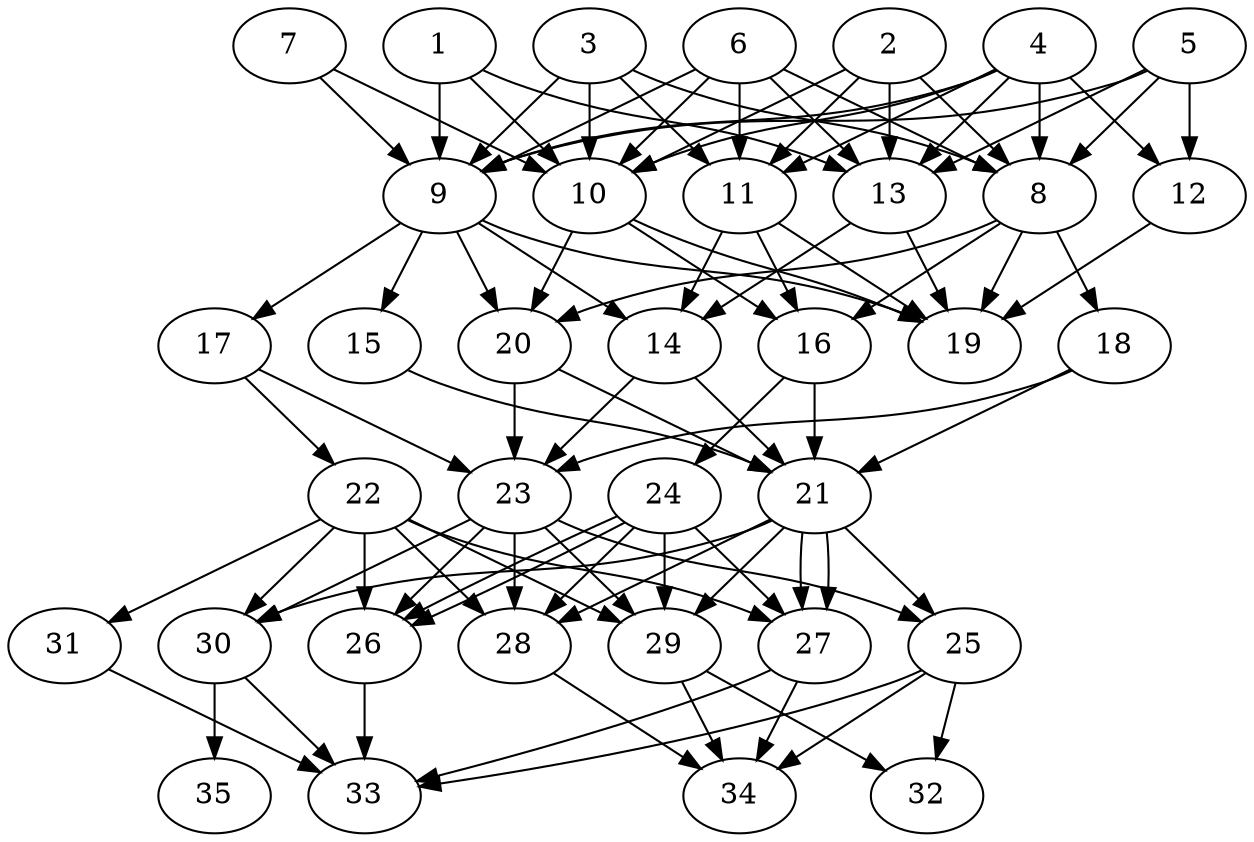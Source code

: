 // DAG automatically generated by daggen at Tue Aug  6 16:28:02 2019
// ./daggen --dot -n 35 --ccr 0.4 --fat 0.5 --regular 0.5 --density 0.9 --mindata 5242880 --maxdata 52428800 
digraph G {
  1 [size="87923200", alpha="0.12", expect_size="35169280"] 
  1 -> 9 [size ="35169280"]
  1 -> 10 [size ="35169280"]
  1 -> 13 [size ="35169280"]
  2 [size="38382080", alpha="0.09", expect_size="15352832"] 
  2 -> 8 [size ="15352832"]
  2 -> 10 [size ="15352832"]
  2 -> 11 [size ="15352832"]
  2 -> 13 [size ="15352832"]
  3 [size="51166720", alpha="0.03", expect_size="20466688"] 
  3 -> 8 [size ="20466688"]
  3 -> 9 [size ="20466688"]
  3 -> 10 [size ="20466688"]
  3 -> 11 [size ="20466688"]
  4 [size="52582400", alpha="0.15", expect_size="21032960"] 
  4 -> 8 [size ="21032960"]
  4 -> 9 [size ="21032960"]
  4 -> 10 [size ="21032960"]
  4 -> 11 [size ="21032960"]
  4 -> 12 [size ="21032960"]
  4 -> 13 [size ="21032960"]
  5 [size="112307200", alpha="0.11", expect_size="44922880"] 
  5 -> 8 [size ="44922880"]
  5 -> 9 [size ="44922880"]
  5 -> 12 [size ="44922880"]
  5 -> 13 [size ="44922880"]
  6 [size="128512000", alpha="0.09", expect_size="51404800"] 
  6 -> 8 [size ="51404800"]
  6 -> 9 [size ="51404800"]
  6 -> 10 [size ="51404800"]
  6 -> 11 [size ="51404800"]
  6 -> 13 [size ="51404800"]
  7 [size="120325120", alpha="0.07", expect_size="48130048"] 
  7 -> 9 [size ="48130048"]
  7 -> 10 [size ="48130048"]
  8 [size="128537600", alpha="0.17", expect_size="51415040"] 
  8 -> 16 [size ="51415040"]
  8 -> 18 [size ="51415040"]
  8 -> 19 [size ="51415040"]
  8 -> 20 [size ="51415040"]
  9 [size="50997760", alpha="0.12", expect_size="20399104"] 
  9 -> 14 [size ="20399104"]
  9 -> 15 [size ="20399104"]
  9 -> 17 [size ="20399104"]
  9 -> 19 [size ="20399104"]
  9 -> 20 [size ="20399104"]
  10 [size="40071680", alpha="0.12", expect_size="16028672"] 
  10 -> 16 [size ="16028672"]
  10 -> 19 [size ="16028672"]
  10 -> 20 [size ="16028672"]
  11 [size="20339200", alpha="0.12", expect_size="8135680"] 
  11 -> 14 [size ="8135680"]
  11 -> 16 [size ="8135680"]
  11 -> 19 [size ="8135680"]
  12 [size="89894400", alpha="0.09", expect_size="35957760"] 
  12 -> 19 [size ="35957760"]
  13 [size="23234560", alpha="0.08", expect_size="9293824"] 
  13 -> 14 [size ="9293824"]
  13 -> 19 [size ="9293824"]
  14 [size="39075840", alpha="0.07", expect_size="15630336"] 
  14 -> 21 [size ="15630336"]
  14 -> 23 [size ="15630336"]
  15 [size="125089280", alpha="0.01", expect_size="50035712"] 
  15 -> 21 [size ="50035712"]
  16 [size="72934400", alpha="0.11", expect_size="29173760"] 
  16 -> 21 [size ="29173760"]
  16 -> 24 [size ="29173760"]
  17 [size="128215040", alpha="0.03", expect_size="51286016"] 
  17 -> 22 [size ="51286016"]
  17 -> 23 [size ="51286016"]
  18 [size="48734720", alpha="0.19", expect_size="19493888"] 
  18 -> 21 [size ="19493888"]
  18 -> 23 [size ="19493888"]
  19 [size="33408000", alpha="0.14", expect_size="13363200"] 
  20 [size="105548800", alpha="0.18", expect_size="42219520"] 
  20 -> 21 [size ="42219520"]
  20 -> 23 [size ="42219520"]
  21 [size="57861120", alpha="0.15", expect_size="23144448"] 
  21 -> 25 [size ="23144448"]
  21 -> 27 [size ="23144448"]
  21 -> 27 [size ="23144448"]
  21 -> 28 [size ="23144448"]
  21 -> 29 [size ="23144448"]
  21 -> 30 [size ="23144448"]
  22 [size="130808320", alpha="0.16", expect_size="52323328"] 
  22 -> 26 [size ="52323328"]
  22 -> 27 [size ="52323328"]
  22 -> 28 [size ="52323328"]
  22 -> 29 [size ="52323328"]
  22 -> 30 [size ="52323328"]
  22 -> 31 [size ="52323328"]
  23 [size="67386880", alpha="0.03", expect_size="26954752"] 
  23 -> 25 [size ="26954752"]
  23 -> 26 [size ="26954752"]
  23 -> 28 [size ="26954752"]
  23 -> 29 [size ="26954752"]
  23 -> 30 [size ="26954752"]
  24 [size="114173440", alpha="0.17", expect_size="45669376"] 
  24 -> 26 [size ="45669376"]
  24 -> 26 [size ="45669376"]
  24 -> 27 [size ="45669376"]
  24 -> 28 [size ="45669376"]
  24 -> 29 [size ="45669376"]
  25 [size="35904000", alpha="0.08", expect_size="14361600"] 
  25 -> 32 [size ="14361600"]
  25 -> 33 [size ="14361600"]
  25 -> 34 [size ="14361600"]
  26 [size="40250880", alpha="0.19", expect_size="16100352"] 
  26 -> 33 [size ="16100352"]
  27 [size="104163840", alpha="0.07", expect_size="41665536"] 
  27 -> 33 [size ="41665536"]
  27 -> 34 [size ="41665536"]
  28 [size="119057920", alpha="0.15", expect_size="47623168"] 
  28 -> 34 [size ="47623168"]
  29 [size="113425920", alpha="0.10", expect_size="45370368"] 
  29 -> 32 [size ="45370368"]
  29 -> 34 [size ="45370368"]
  30 [size="78213120", alpha="0.09", expect_size="31285248"] 
  30 -> 33 [size ="31285248"]
  30 -> 35 [size ="31285248"]
  31 [size="66462720", alpha="0.10", expect_size="26585088"] 
  31 -> 33 [size ="26585088"]
  32 [size="35031040", alpha="0.03", expect_size="14012416"] 
  33 [size="127150080", alpha="0.18", expect_size="50860032"] 
  34 [size="26995200", alpha="0.18", expect_size="10798080"] 
  35 [size="127930880", alpha="0.17", expect_size="51172352"] 
}
